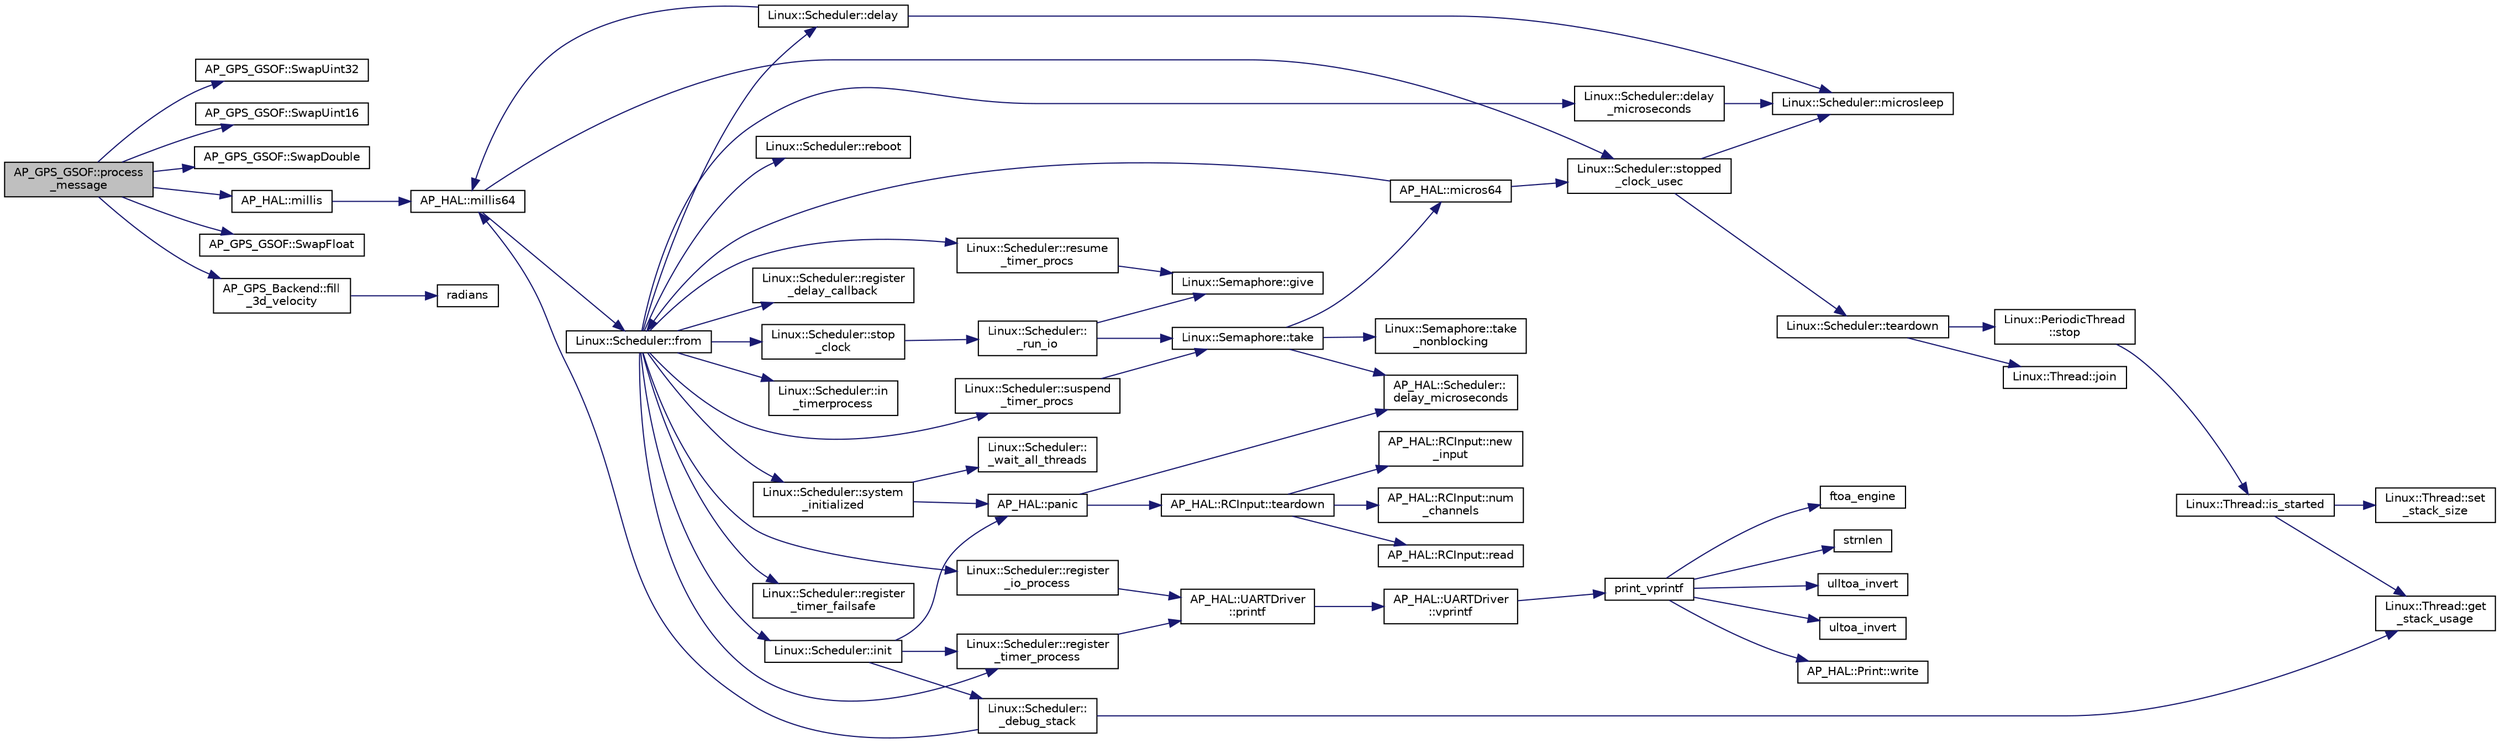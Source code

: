 digraph "AP_GPS_GSOF::process_message"
{
 // INTERACTIVE_SVG=YES
  edge [fontname="Helvetica",fontsize="10",labelfontname="Helvetica",labelfontsize="10"];
  node [fontname="Helvetica",fontsize="10",shape=record];
  rankdir="LR";
  Node1 [label="AP_GPS_GSOF::process\l_message",height=0.2,width=0.4,color="black", fillcolor="grey75", style="filled", fontcolor="black"];
  Node1 -> Node2 [color="midnightblue",fontsize="10",style="solid",fontname="Helvetica"];
  Node2 [label="AP_GPS_GSOF::SwapUint32",height=0.2,width=0.4,color="black", fillcolor="white", style="filled",URL="$classAP__GPS__GSOF.html#af4bf78d0e3dbbc4625cea12012a3770d"];
  Node1 -> Node3 [color="midnightblue",fontsize="10",style="solid",fontname="Helvetica"];
  Node3 [label="AP_GPS_GSOF::SwapUint16",height=0.2,width=0.4,color="black", fillcolor="white", style="filled",URL="$classAP__GPS__GSOF.html#af1998f6f538ae0e9d16d9dd59a34f15a"];
  Node1 -> Node4 [color="midnightblue",fontsize="10",style="solid",fontname="Helvetica"];
  Node4 [label="AP_GPS_GSOF::SwapDouble",height=0.2,width=0.4,color="black", fillcolor="white", style="filled",URL="$classAP__GPS__GSOF.html#ae5eee8b871adde3eb31fc8aa077681b0"];
  Node1 -> Node5 [color="midnightblue",fontsize="10",style="solid",fontname="Helvetica"];
  Node5 [label="AP_HAL::millis",height=0.2,width=0.4,color="black", fillcolor="white", style="filled",URL="$namespaceAP__HAL.html#a77dffbb18891996280308e21316ec186"];
  Node5 -> Node6 [color="midnightblue",fontsize="10",style="solid",fontname="Helvetica"];
  Node6 [label="AP_HAL::millis64",height=0.2,width=0.4,color="black", fillcolor="white", style="filled",URL="$namespaceAP__HAL.html#a59336c5fceaf28a76d1df1581a87a25d"];
  Node6 -> Node7 [color="midnightblue",fontsize="10",style="solid",fontname="Helvetica"];
  Node7 [label="Linux::Scheduler::from",height=0.2,width=0.4,color="black", fillcolor="white", style="filled",URL="$classLinux_1_1Scheduler.html#a53ecaae0fdc72f85bd57c4b0cff93653"];
  Node7 -> Node8 [color="midnightblue",fontsize="10",style="solid",fontname="Helvetica"];
  Node8 [label="Linux::Scheduler::init",height=0.2,width=0.4,color="black", fillcolor="white", style="filled",URL="$classLinux_1_1Scheduler.html#a3d77c332e051c28c83fb07757e7100bd"];
  Node8 -> Node9 [color="midnightblue",fontsize="10",style="solid",fontname="Helvetica"];
  Node9 [label="AP_HAL::panic",height=0.2,width=0.4,color="black", fillcolor="white", style="filled",URL="$namespaceAP__HAL.html#a71832f03d849a0c088f04fc98d3c8143"];
  Node9 -> Node10 [color="midnightblue",fontsize="10",style="solid",fontname="Helvetica"];
  Node10 [label="AP_HAL::RCInput::teardown",height=0.2,width=0.4,color="black", fillcolor="white", style="filled",URL="$classAP__HAL_1_1RCInput.html#a2bea13d38f2b9ae8bf5193a3a69f0a31"];
  Node10 -> Node11 [color="midnightblue",fontsize="10",style="solid",fontname="Helvetica"];
  Node11 [label="AP_HAL::RCInput::new\l_input",height=0.2,width=0.4,color="black", fillcolor="white", style="filled",URL="$classAP__HAL_1_1RCInput.html#aee1fade33080edef83dd7db0fad0f7da"];
  Node10 -> Node12 [color="midnightblue",fontsize="10",style="solid",fontname="Helvetica"];
  Node12 [label="AP_HAL::RCInput::num\l_channels",height=0.2,width=0.4,color="black", fillcolor="white", style="filled",URL="$classAP__HAL_1_1RCInput.html#ae55f959c6115c1f41783af3a2b6c4fcd"];
  Node10 -> Node13 [color="midnightblue",fontsize="10",style="solid",fontname="Helvetica"];
  Node13 [label="AP_HAL::RCInput::read",height=0.2,width=0.4,color="black", fillcolor="white", style="filled",URL="$classAP__HAL_1_1RCInput.html#a078fd7e6d2e6a899009ec674a8e03498"];
  Node9 -> Node14 [color="midnightblue",fontsize="10",style="solid",fontname="Helvetica"];
  Node14 [label="AP_HAL::Scheduler::\ldelay_microseconds",height=0.2,width=0.4,color="black", fillcolor="white", style="filled",URL="$classAP__HAL_1_1Scheduler.html#a78c4f1b1f192ac1c99544b6cc8f099b0"];
  Node8 -> Node15 [color="midnightblue",fontsize="10",style="solid",fontname="Helvetica"];
  Node15 [label="Linux::Scheduler::register\l_timer_process",height=0.2,width=0.4,color="black", fillcolor="white", style="filled",URL="$classLinux_1_1Scheduler.html#a02a34a123dfebaf360f7010745e1e646"];
  Node15 -> Node16 [color="midnightblue",fontsize="10",style="solid",fontname="Helvetica"];
  Node16 [label="AP_HAL::UARTDriver\l::printf",height=0.2,width=0.4,color="black", fillcolor="white", style="filled",URL="$classAP__HAL_1_1UARTDriver.html#a6ceedc792594e59fc7d80b39a435f027"];
  Node16 -> Node17 [color="midnightblue",fontsize="10",style="solid",fontname="Helvetica"];
  Node17 [label="AP_HAL::UARTDriver\l::vprintf",height=0.2,width=0.4,color="black", fillcolor="white", style="filled",URL="$classAP__HAL_1_1UARTDriver.html#aa8abfb6d6641299472c29ac1edde559f"];
  Node17 -> Node18 [color="midnightblue",fontsize="10",style="solid",fontname="Helvetica"];
  Node18 [label="print_vprintf",height=0.2,width=0.4,color="black", fillcolor="white", style="filled",URL="$print__vprintf_8cpp.html#a1534eaeab54696df96975b56d9f49212"];
  Node18 -> Node19 [color="midnightblue",fontsize="10",style="solid",fontname="Helvetica"];
  Node19 [label="AP_HAL::Print::write",height=0.2,width=0.4,color="black", fillcolor="white", style="filled",URL="$classAP__HAL_1_1Print.html#acc65391952a43334f8f5c9bef341f501"];
  Node18 -> Node20 [color="midnightblue",fontsize="10",style="solid",fontname="Helvetica"];
  Node20 [label="ftoa_engine",height=0.2,width=0.4,color="black", fillcolor="white", style="filled",URL="$ftoa__engine_8cpp.html#a1c28234da8f20b43c85890d4bb452947"];
  Node18 -> Node21 [color="midnightblue",fontsize="10",style="solid",fontname="Helvetica"];
  Node21 [label="strnlen",height=0.2,width=0.4,color="black", fillcolor="white", style="filled",URL="$replace_8cpp.html#a880bcc7b85a09e6254691bebd5344b51"];
  Node18 -> Node22 [color="midnightblue",fontsize="10",style="solid",fontname="Helvetica"];
  Node22 [label="ulltoa_invert",height=0.2,width=0.4,color="black", fillcolor="white", style="filled",URL="$utoa__invert_8cpp.html#a34926f552460b47c414ec4d83b32815c"];
  Node18 -> Node23 [color="midnightblue",fontsize="10",style="solid",fontname="Helvetica"];
  Node23 [label="ultoa_invert",height=0.2,width=0.4,color="black", fillcolor="white", style="filled",URL="$utoa__invert_8cpp.html#a5d99bba8e697c1e11da489d88fca8559"];
  Node8 -> Node24 [color="midnightblue",fontsize="10",style="solid",fontname="Helvetica"];
  Node24 [label="Linux::Scheduler::\l_debug_stack",height=0.2,width=0.4,color="black", fillcolor="white", style="filled",URL="$classLinux_1_1Scheduler.html#a163eb7b285c95b1b1d036fc61d723910"];
  Node24 -> Node6 [color="midnightblue",fontsize="10",style="solid",fontname="Helvetica"];
  Node24 -> Node25 [color="midnightblue",fontsize="10",style="solid",fontname="Helvetica"];
  Node25 [label="Linux::Thread::get\l_stack_usage",height=0.2,width=0.4,color="black", fillcolor="white", style="filled",URL="$classLinux_1_1Thread.html#a6884970a0811ae21953c57fb98aa6e96"];
  Node7 -> Node26 [color="midnightblue",fontsize="10",style="solid",fontname="Helvetica"];
  Node26 [label="Linux::Scheduler::delay",height=0.2,width=0.4,color="black", fillcolor="white", style="filled",URL="$classLinux_1_1Scheduler.html#a14f3239ecbb9889823b20dc9de655c2f"];
  Node26 -> Node6 [color="midnightblue",fontsize="10",style="solid",fontname="Helvetica"];
  Node26 -> Node27 [color="midnightblue",fontsize="10",style="solid",fontname="Helvetica"];
  Node27 [label="Linux::Scheduler::microsleep",height=0.2,width=0.4,color="black", fillcolor="white", style="filled",URL="$classLinux_1_1Scheduler.html#a647872aff158b510c56862f51f951538"];
  Node7 -> Node28 [color="midnightblue",fontsize="10",style="solid",fontname="Helvetica"];
  Node28 [label="Linux::Scheduler::delay\l_microseconds",height=0.2,width=0.4,color="black", fillcolor="white", style="filled",URL="$classLinux_1_1Scheduler.html#a4cffd5bcba0175bf49c7aa75ff3bf09a"];
  Node28 -> Node27 [color="midnightblue",fontsize="10",style="solid",fontname="Helvetica"];
  Node7 -> Node29 [color="midnightblue",fontsize="10",style="solid",fontname="Helvetica"];
  Node29 [label="Linux::Scheduler::register\l_delay_callback",height=0.2,width=0.4,color="black", fillcolor="white", style="filled",URL="$classLinux_1_1Scheduler.html#a5cb50b637d5fd3e5f9220bc23db0fb3f"];
  Node7 -> Node15 [color="midnightblue",fontsize="10",style="solid",fontname="Helvetica"];
  Node7 -> Node30 [color="midnightblue",fontsize="10",style="solid",fontname="Helvetica"];
  Node30 [label="Linux::Scheduler::register\l_io_process",height=0.2,width=0.4,color="black", fillcolor="white", style="filled",URL="$classLinux_1_1Scheduler.html#aa2be97cb8686d72cc322fb38f69a940c"];
  Node30 -> Node16 [color="midnightblue",fontsize="10",style="solid",fontname="Helvetica"];
  Node7 -> Node31 [color="midnightblue",fontsize="10",style="solid",fontname="Helvetica"];
  Node31 [label="Linux::Scheduler::suspend\l_timer_procs",height=0.2,width=0.4,color="black", fillcolor="white", style="filled",URL="$classLinux_1_1Scheduler.html#abba967d02c28cb0b16a7cebbff9bc6d6"];
  Node31 -> Node32 [color="midnightblue",fontsize="10",style="solid",fontname="Helvetica"];
  Node32 [label="Linux::Semaphore::take",height=0.2,width=0.4,color="black", fillcolor="white", style="filled",URL="$classLinux_1_1Semaphore.html#afc4c8706abb7e68aa4001ea372dc614e"];
  Node32 -> Node33 [color="midnightblue",fontsize="10",style="solid",fontname="Helvetica"];
  Node33 [label="Linux::Semaphore::take\l_nonblocking",height=0.2,width=0.4,color="black", fillcolor="white", style="filled",URL="$classLinux_1_1Semaphore.html#a561b4f40f3a76335f1a686c2aed526f9"];
  Node32 -> Node34 [color="midnightblue",fontsize="10",style="solid",fontname="Helvetica"];
  Node34 [label="AP_HAL::micros64",height=0.2,width=0.4,color="black", fillcolor="white", style="filled",URL="$namespaceAP__HAL.html#a7aa0ce7625c9680e30ff4a99940907a5"];
  Node34 -> Node7 [color="midnightblue",fontsize="10",style="solid",fontname="Helvetica"];
  Node34 -> Node35 [color="midnightblue",fontsize="10",style="solid",fontname="Helvetica"];
  Node35 [label="Linux::Scheduler::stopped\l_clock_usec",height=0.2,width=0.4,color="black", fillcolor="white", style="filled",URL="$classLinux_1_1Scheduler.html#a682b4c34f330f66db5ab4aa5d96e13f9"];
  Node35 -> Node27 [color="midnightblue",fontsize="10",style="solid",fontname="Helvetica"];
  Node35 -> Node36 [color="midnightblue",fontsize="10",style="solid",fontname="Helvetica"];
  Node36 [label="Linux::Scheduler::teardown",height=0.2,width=0.4,color="black", fillcolor="white", style="filled",URL="$classLinux_1_1Scheduler.html#ab373a83d818679432520ea881044b2a7"];
  Node36 -> Node37 [color="midnightblue",fontsize="10",style="solid",fontname="Helvetica"];
  Node37 [label="Linux::PeriodicThread\l::stop",height=0.2,width=0.4,color="black", fillcolor="white", style="filled",URL="$classLinux_1_1PeriodicThread.html#a136aaf6e713f63b246fc4a2905e6e9a1"];
  Node37 -> Node38 [color="midnightblue",fontsize="10",style="solid",fontname="Helvetica"];
  Node38 [label="Linux::Thread::is_started",height=0.2,width=0.4,color="black", fillcolor="white", style="filled",URL="$classLinux_1_1Thread.html#a240d7b48a9a8eb43638f67295a1819e5"];
  Node38 -> Node25 [color="midnightblue",fontsize="10",style="solid",fontname="Helvetica"];
  Node38 -> Node39 [color="midnightblue",fontsize="10",style="solid",fontname="Helvetica"];
  Node39 [label="Linux::Thread::set\l_stack_size",height=0.2,width=0.4,color="black", fillcolor="white", style="filled",URL="$classLinux_1_1Thread.html#a8d3282b714faaf68eae534e9276419f0"];
  Node36 -> Node40 [color="midnightblue",fontsize="10",style="solid",fontname="Helvetica"];
  Node40 [label="Linux::Thread::join",height=0.2,width=0.4,color="black", fillcolor="white", style="filled",URL="$classLinux_1_1Thread.html#a32b7d184279634922e2f3b23b584fbcd"];
  Node32 -> Node14 [color="midnightblue",fontsize="10",style="solid",fontname="Helvetica"];
  Node7 -> Node41 [color="midnightblue",fontsize="10",style="solid",fontname="Helvetica"];
  Node41 [label="Linux::Scheduler::resume\l_timer_procs",height=0.2,width=0.4,color="black", fillcolor="white", style="filled",URL="$classLinux_1_1Scheduler.html#aee4e701b92cb4721c4de1bfcdcded70c"];
  Node41 -> Node42 [color="midnightblue",fontsize="10",style="solid",fontname="Helvetica"];
  Node42 [label="Linux::Semaphore::give",height=0.2,width=0.4,color="black", fillcolor="white", style="filled",URL="$classLinux_1_1Semaphore.html#a216f91636f64b57b59d43ef64af91624"];
  Node7 -> Node43 [color="midnightblue",fontsize="10",style="solid",fontname="Helvetica"];
  Node43 [label="Linux::Scheduler::in\l_timerprocess",height=0.2,width=0.4,color="black", fillcolor="white", style="filled",URL="$classLinux_1_1Scheduler.html#af23753e7c6bfa97553db215a64235455"];
  Node7 -> Node44 [color="midnightblue",fontsize="10",style="solid",fontname="Helvetica"];
  Node44 [label="Linux::Scheduler::register\l_timer_failsafe",height=0.2,width=0.4,color="black", fillcolor="white", style="filled",URL="$classLinux_1_1Scheduler.html#ac193459e3575c7a0588fdc72250c2044"];
  Node7 -> Node45 [color="midnightblue",fontsize="10",style="solid",fontname="Helvetica"];
  Node45 [label="Linux::Scheduler::system\l_initialized",height=0.2,width=0.4,color="black", fillcolor="white", style="filled",URL="$classLinux_1_1Scheduler.html#ad6070a7ee637adf5101b1e6b6efbf8f6"];
  Node45 -> Node9 [color="midnightblue",fontsize="10",style="solid",fontname="Helvetica"];
  Node45 -> Node46 [color="midnightblue",fontsize="10",style="solid",fontname="Helvetica"];
  Node46 [label="Linux::Scheduler::\l_wait_all_threads",height=0.2,width=0.4,color="black", fillcolor="white", style="filled",URL="$classLinux_1_1Scheduler.html#ac52c8da3f1f4fd79c50bd64379daf399"];
  Node7 -> Node47 [color="midnightblue",fontsize="10",style="solid",fontname="Helvetica"];
  Node47 [label="Linux::Scheduler::reboot",height=0.2,width=0.4,color="black", fillcolor="white", style="filled",URL="$classLinux_1_1Scheduler.html#ae72cfa66c849ffd882ef518c35c71e69"];
  Node7 -> Node48 [color="midnightblue",fontsize="10",style="solid",fontname="Helvetica"];
  Node48 [label="Linux::Scheduler::stop\l_clock",height=0.2,width=0.4,color="black", fillcolor="white", style="filled",URL="$classLinux_1_1Scheduler.html#a392aebafcdfe9a812e4db4b7a9dcce9c"];
  Node48 -> Node49 [color="midnightblue",fontsize="10",style="solid",fontname="Helvetica"];
  Node49 [label="Linux::Scheduler::\l_run_io",height=0.2,width=0.4,color="black", fillcolor="white", style="filled",URL="$classLinux_1_1Scheduler.html#a70b024d7d0886bf47b46cc3ee310d638"];
  Node49 -> Node32 [color="midnightblue",fontsize="10",style="solid",fontname="Helvetica"];
  Node49 -> Node42 [color="midnightblue",fontsize="10",style="solid",fontname="Helvetica"];
  Node6 -> Node35 [color="midnightblue",fontsize="10",style="solid",fontname="Helvetica"];
  Node1 -> Node50 [color="midnightblue",fontsize="10",style="solid",fontname="Helvetica"];
  Node50 [label="AP_GPS_GSOF::SwapFloat",height=0.2,width=0.4,color="black", fillcolor="white", style="filled",URL="$classAP__GPS__GSOF.html#a4027d3dd403aa5a37fe0b98ca3e7a224"];
  Node1 -> Node51 [color="midnightblue",fontsize="10",style="solid",fontname="Helvetica"];
  Node51 [label="AP_GPS_Backend::fill\l_3d_velocity",height=0.2,width=0.4,color="black", fillcolor="white", style="filled",URL="$classAP__GPS__Backend.html#a349cb407ea3c09c424ed77bcf72a488b"];
  Node51 -> Node52 [color="midnightblue",fontsize="10",style="solid",fontname="Helvetica"];
  Node52 [label="radians",height=0.2,width=0.4,color="black", fillcolor="white", style="filled",URL="$AP__Math_8h.html#a75b14352ec1c95a8276af9a0813cfdc3"];
}
